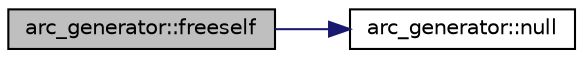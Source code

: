 digraph "arc_generator::freeself"
{
  edge [fontname="Helvetica",fontsize="10",labelfontname="Helvetica",labelfontsize="10"];
  node [fontname="Helvetica",fontsize="10",shape=record];
  rankdir="LR";
  Node984 [label="arc_generator::freeself",height=0.2,width=0.4,color="black", fillcolor="grey75", style="filled", fontcolor="black"];
  Node984 -> Node985 [color="midnightblue",fontsize="10",style="solid",fontname="Helvetica"];
  Node985 [label="arc_generator::null",height=0.2,width=0.4,color="black", fillcolor="white", style="filled",URL="$d4/d21/classarc__generator.html#a0e89a29e9434bb47114cf02d7a5cb0a3"];
}
